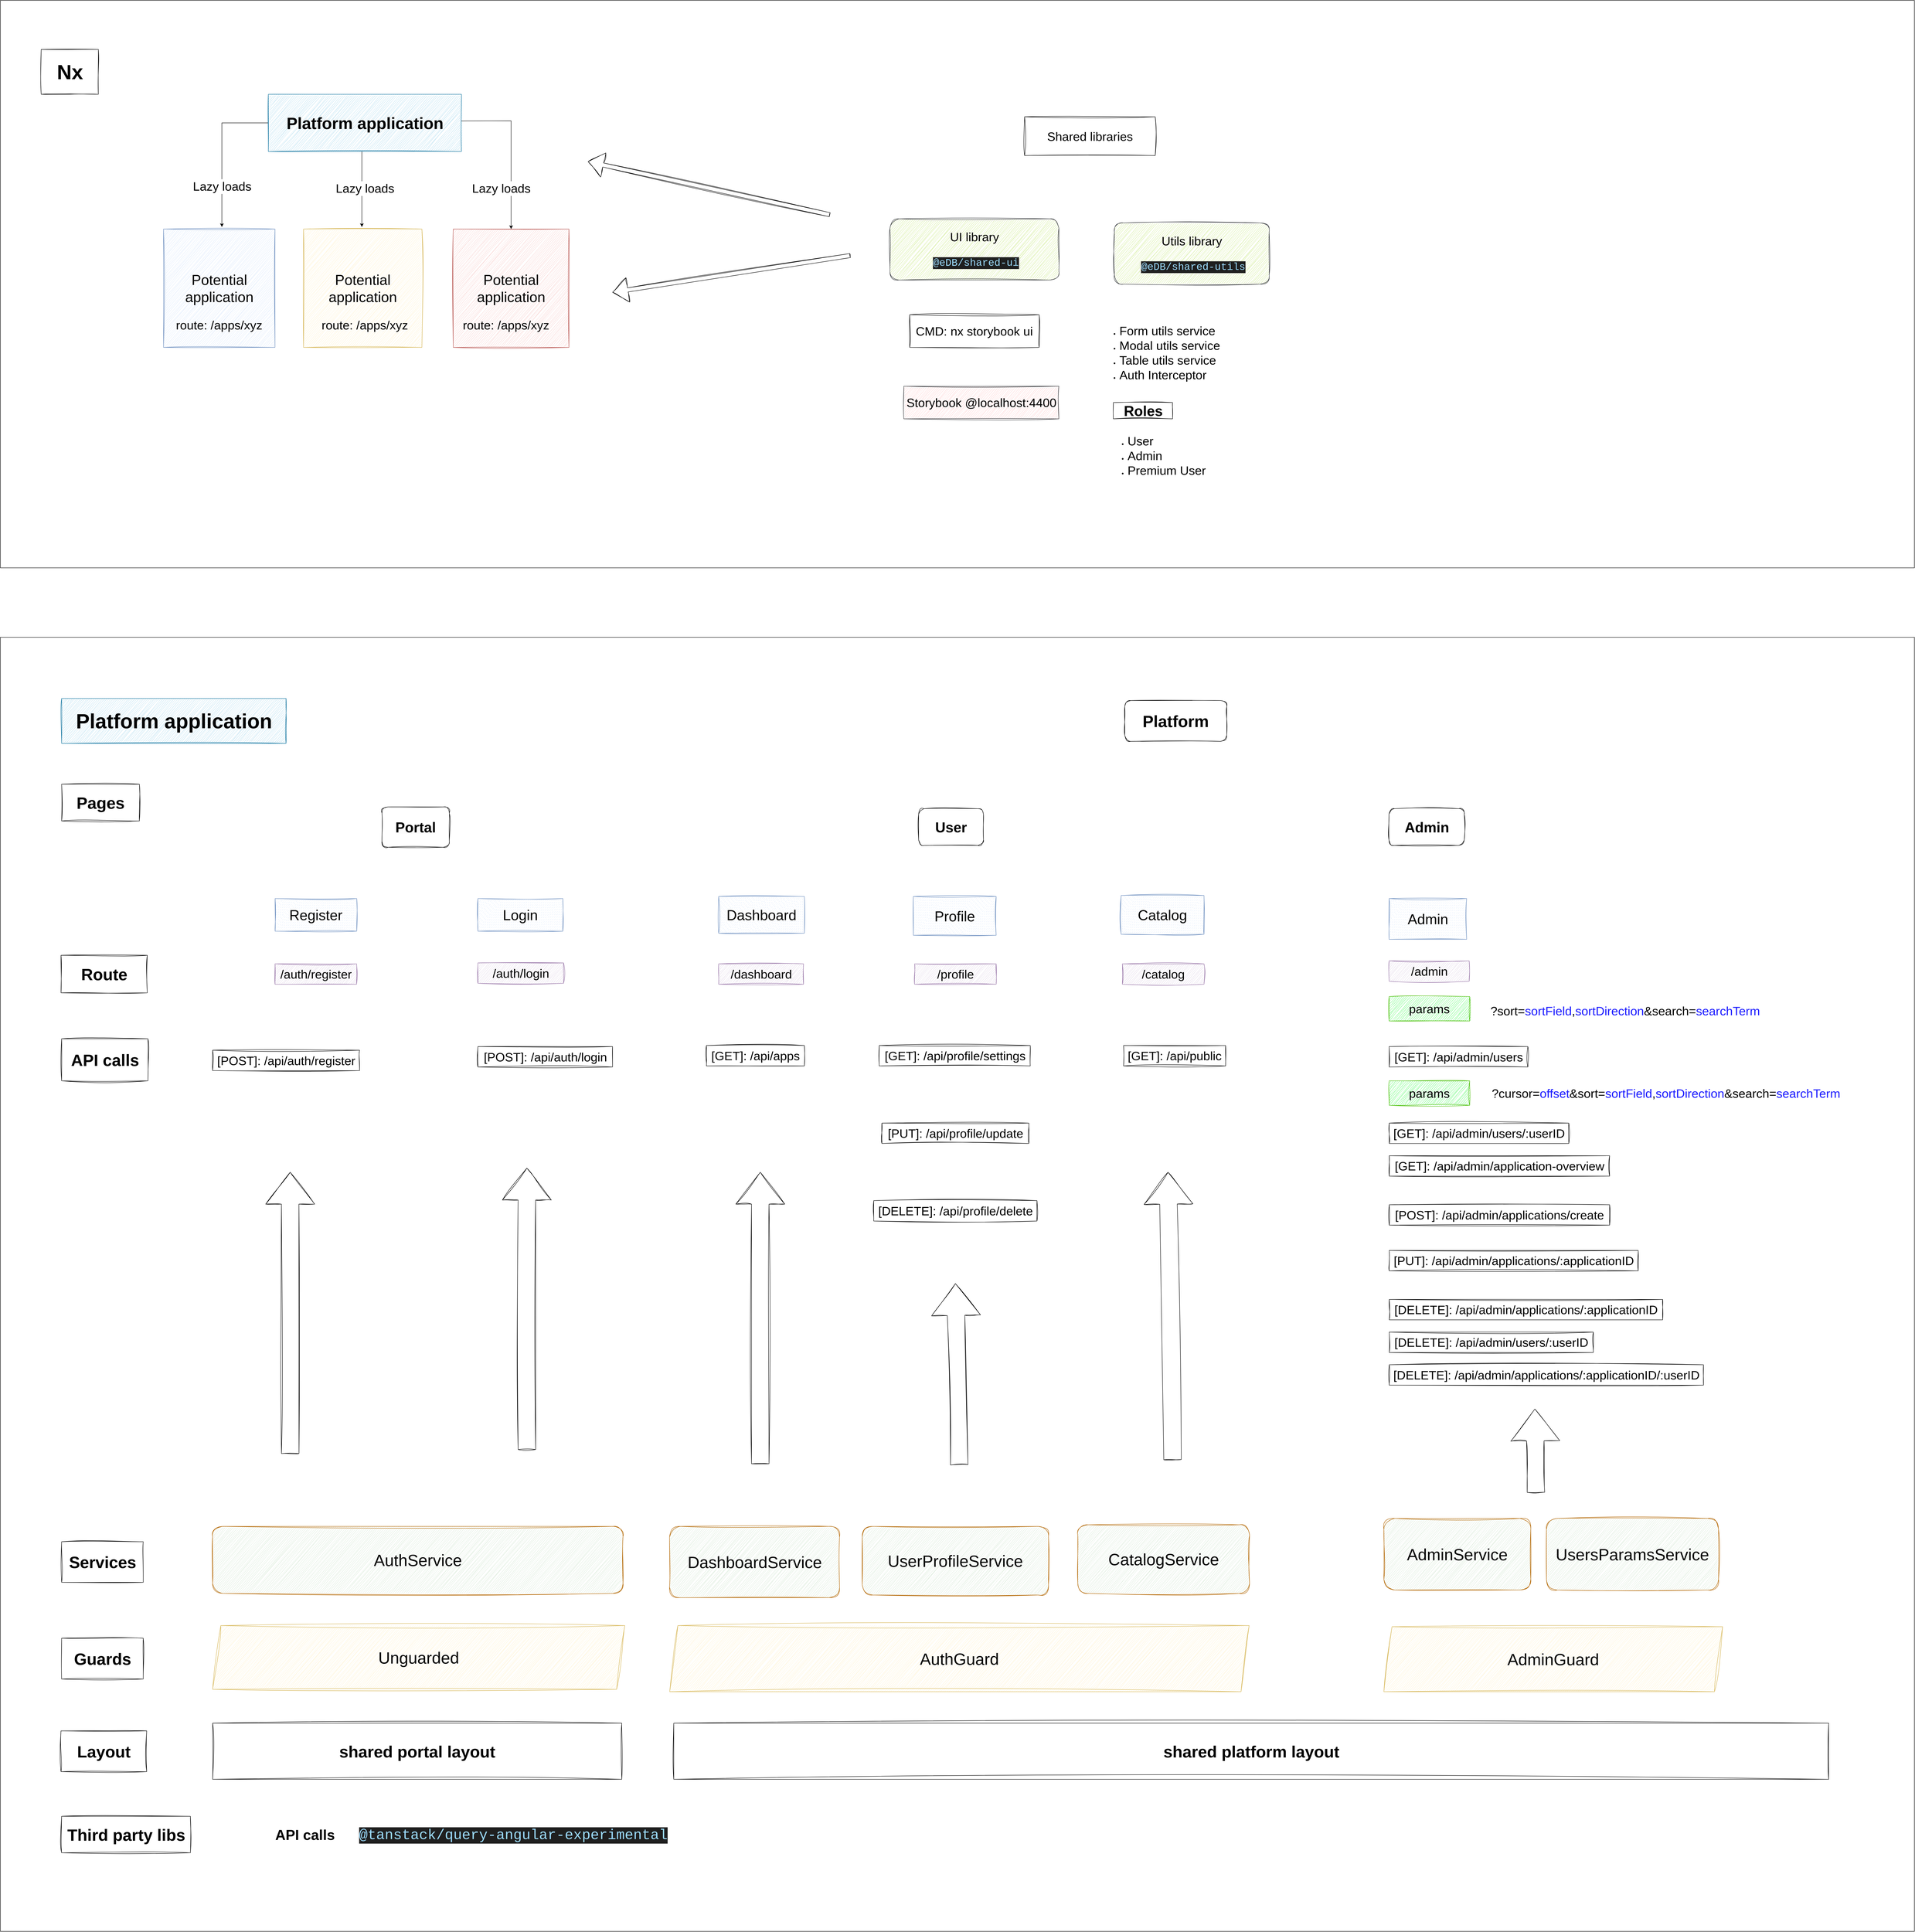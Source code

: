<mxfile version="25.0.3">
  <diagram name="Page-1" id="nh4jwneAX2I31Z53x2l4">
    <mxGraphModel dx="7968" dy="3276" grid="1" gridSize="10" guides="1" tooltips="1" connect="1" arrows="1" fold="1" page="1" pageScale="1" pageWidth="3000" pageHeight="4000" math="0" shadow="0">
      <root>
        <mxCell id="0" />
        <mxCell id="1" parent="0" />
        <mxCell id="5K1-_QA88O0p4H7l5C-i-1" value="" style="rounded=0;whiteSpace=wrap;html=1;movable=0;resizable=0;rotatable=0;deletable=0;editable=0;locked=1;connectable=0;" parent="1" vertex="1">
          <mxGeometry x="-2600" y="890" width="4690" height="1390" as="geometry" />
        </mxCell>
        <mxCell id="LP7Ed1BWK_VpSIzqsCGS-23" style="edgeStyle=orthogonalEdgeStyle;rounded=0;orthogonalLoop=1;jettySize=auto;html=1;exitX=0.477;exitY=0.994;exitDx=0;exitDy=0;exitPerimeter=0;movable=1;resizable=1;rotatable=1;deletable=1;editable=1;locked=0;connectable=1;" parent="1" edge="1">
          <mxGeometry relative="1" as="geometry">
            <Array as="points">
              <mxPoint x="-1714.2" y="1260" />
            </Array>
            <mxPoint x="-1725.317" y="1260" as="sourcePoint" />
            <mxPoint x="-1714.32" y="1445" as="targetPoint" />
          </mxGeometry>
        </mxCell>
        <mxCell id="LP7Ed1BWK_VpSIzqsCGS-24" style="edgeStyle=orthogonalEdgeStyle;rounded=0;orthogonalLoop=1;jettySize=auto;html=1;exitX=0;exitY=0.5;exitDx=0;exitDy=0;movable=1;resizable=1;rotatable=1;deletable=1;editable=1;locked=0;connectable=1;" parent="1" edge="1">
          <mxGeometry relative="1" as="geometry">
            <Array as="points">
              <mxPoint x="-1943.32" y="1190" />
              <mxPoint x="-2057.32" y="1190" />
            </Array>
            <mxPoint x="-1943.45" y="1185" as="sourcePoint" />
            <mxPoint x="-2057.32" y="1445.0" as="targetPoint" />
          </mxGeometry>
        </mxCell>
        <mxCell id="LP7Ed1BWK_VpSIzqsCGS-25" value="&lt;font style=&quot;font-size: 30px;&quot;&gt;Lazy loads&lt;/font&gt;" style="edgeLabel;html=1;align=center;verticalAlign=middle;resizable=1;points=[];fontSize=14;movable=1;rotatable=1;deletable=1;editable=1;locked=0;connectable=1;" parent="LP7Ed1BWK_VpSIzqsCGS-24" vertex="1" connectable="0">
          <mxGeometry x="-0.048" relative="1" as="geometry">
            <mxPoint y="96" as="offset" />
          </mxGeometry>
        </mxCell>
        <mxCell id="LP7Ed1BWK_VpSIzqsCGS-4" value="&lt;font style=&quot;font-size: 40px;&quot;&gt;Platform application&lt;/font&gt;" style="text;fillColor=#b1ddf0;html=1;fontSize=24;fontStyle=1;verticalAlign=middle;align=center;rounded=0;sketch=1;curveFitting=1;jiggle=2;strokeColor=#10739e;movable=1;resizable=1;rotatable=1;deletable=1;editable=1;locked=0;connectable=1;" parent="1" vertex="1">
          <mxGeometry x="-1943.45" y="1120" width="473.13" height="140" as="geometry" />
        </mxCell>
        <mxCell id="LP7Ed1BWK_VpSIzqsCGS-5" value="&lt;font style=&quot;font-size: 35px;&quot;&gt;Potential application&lt;/font&gt;" style="rounded=0;whiteSpace=wrap;html=1;fillColor=#dae8fc;strokeColor=#6c8ebf;sketch=1;curveFitting=1;jiggle=2;fontSize=16;align=center;movable=1;resizable=1;rotatable=1;deletable=1;editable=1;locked=0;connectable=1;" parent="1" vertex="1">
          <mxGeometry x="-2200.32" y="1450" width="273.12" height="290" as="geometry" />
        </mxCell>
        <mxCell id="LP7Ed1BWK_VpSIzqsCGS-8" value="&lt;font style=&quot;&quot;&gt;&lt;font style=&quot;font-size: 30px;&quot;&gt;UI library&lt;/font&gt;&lt;/font&gt;&lt;div&gt;&lt;span style=&quot;font-size: 24px;&quot;&gt;&lt;br&gt;&lt;/span&gt;&lt;div&gt;&lt;font style=&quot;font-size: 25px;&quot;&gt;&lt;font style=&quot;&quot;&gt;&amp;nbsp;&lt;/font&gt;&lt;span style=&quot;color: rgb(156, 220, 254); background-color: rgb(31, 31, 31); font-family: Menlo, Monaco, &amp;quot;Courier New&amp;quot;, monospace; white-space: pre;&quot;&gt;@eDB/shared-ui&lt;/span&gt;&lt;/font&gt;&lt;/div&gt;&lt;/div&gt;" style="rounded=1;whiteSpace=wrap;html=1;sketch=1;curveFitting=1;jiggle=2;fillColor=#cdeb8b;strokeColor=#36393d;movable=1;resizable=1;rotatable=1;deletable=1;editable=1;locked=0;connectable=1;" parent="1" vertex="1">
          <mxGeometry x="-420.32" y="1425" width="414.02" height="150" as="geometry" />
        </mxCell>
        <mxCell id="LP7Ed1BWK_VpSIzqsCGS-13" value="&lt;font style=&quot;font-size: 35px;&quot;&gt;Potential application&lt;/font&gt;" style="rounded=0;whiteSpace=wrap;html=1;fillColor=#fff2cc;strokeColor=#d6b656;sketch=1;curveFitting=1;jiggle=2;movable=1;resizable=1;rotatable=1;deletable=1;editable=1;locked=0;connectable=1;" parent="1" vertex="1">
          <mxGeometry x="-1857.2" y="1450" width="290" height="290" as="geometry" />
        </mxCell>
        <mxCell id="LP7Ed1BWK_VpSIzqsCGS-28" value="&lt;font style=&quot;font-size: 30px;&quot;&gt;route: /apps/xyz&lt;/font&gt;" style="text;html=1;align=center;verticalAlign=middle;whiteSpace=wrap;rounded=0;fontSize=13;movable=1;resizable=1;rotatable=1;deletable=1;editable=1;locked=0;connectable=1;" parent="1" vertex="1">
          <mxGeometry x="-2173.56" y="1660" width="219.59" height="50" as="geometry" />
        </mxCell>
        <mxCell id="LP7Ed1BWK_VpSIzqsCGS-29" value="&lt;font style=&quot;font-size: 30px;&quot;&gt;route: /apps/xyz&lt;/font&gt;" style="text;html=1;align=center;verticalAlign=middle;whiteSpace=wrap;rounded=0;fontSize=13;movable=1;resizable=1;rotatable=1;deletable=1;editable=1;locked=0;connectable=1;" parent="1" vertex="1">
          <mxGeometry x="-1822.89" y="1670" width="232.01" height="30" as="geometry" />
        </mxCell>
        <mxCell id="LP7Ed1BWK_VpSIzqsCGS-37" value="" style="edgeStyle=orthogonalEdgeStyle;rounded=0;orthogonalLoop=1;jettySize=auto;html=1;movable=1;resizable=1;rotatable=1;deletable=1;editable=1;locked=0;connectable=1;exitX=0.998;exitY=0.538;exitDx=0;exitDy=0;exitPerimeter=0;entryX=0.5;entryY=0;entryDx=0;entryDy=0;" parent="1" target="LP7Ed1BWK_VpSIzqsCGS-16" edge="1">
          <mxGeometry relative="1" as="geometry">
            <mxPoint x="-1470.316" y="1185.32" as="sourcePoint" />
            <mxPoint x="-1346.25" y="1435" as="targetPoint" />
            <Array as="points">
              <mxPoint x="-1439.32" y="1185" />
              <mxPoint x="-1348.32" y="1185" />
            </Array>
          </mxGeometry>
        </mxCell>
        <mxCell id="LP7Ed1BWK_VpSIzqsCGS-16" value="&lt;font style=&quot;font-size: 35px;&quot;&gt;Potential application&lt;/font&gt;" style="rounded=0;whiteSpace=wrap;html=1;fillColor=#f8cecc;strokeColor=#b85450;sketch=1;curveFitting=1;jiggle=2;movable=1;resizable=1;rotatable=1;deletable=1;editable=1;locked=0;connectable=1;" parent="1" vertex="1">
          <mxGeometry x="-1490.32" y="1450" width="283.44" height="290" as="geometry" />
        </mxCell>
        <mxCell id="LP7Ed1BWK_VpSIzqsCGS-38" value="&lt;font style=&quot;font-size: 30px;&quot;&gt;Lazy loads&lt;/font&gt;" style="edgeLabel;html=1;align=center;verticalAlign=middle;resizable=1;points=[];fontSize=15;movable=1;rotatable=1;deletable=1;editable=1;locked=0;connectable=1;" parent="1" vertex="1" connectable="0">
          <mxGeometry x="-1706.888" y="1350.0" as="geometry" />
        </mxCell>
        <mxCell id="LP7Ed1BWK_VpSIzqsCGS-39" value="&lt;font style=&quot;font-size: 30px;&quot;&gt;Lazy loads&lt;/font&gt;" style="edgeLabel;html=1;align=center;verticalAlign=middle;resizable=1;points=[];fontSize=14;movable=1;rotatable=1;deletable=1;editable=1;locked=0;connectable=1;" parent="1" vertex="1" connectable="0">
          <mxGeometry x="-1372.828" y="1350.0" as="geometry" />
        </mxCell>
        <mxCell id="LP7Ed1BWK_VpSIzqsCGS-30" value="&lt;font style=&quot;font-size: 30px;&quot;&gt;route: /apps/xyz&lt;/font&gt;" style="text;html=1;align=center;verticalAlign=middle;whiteSpace=wrap;rounded=0;fontSize=13;movable=1;resizable=1;rotatable=1;deletable=1;editable=1;locked=0;connectable=1;" parent="1" vertex="1">
          <mxGeometry x="-1475.32" y="1670" width="227.5" height="30" as="geometry" />
        </mxCell>
        <mxCell id="LP7Ed1BWK_VpSIzqsCGS-46" value="&lt;font style=&quot;font-size: 50px;&quot;&gt;Nx&lt;/font&gt;" style="text;strokeColor=default;fillColor=none;html=1;fontSize=24;fontStyle=1;verticalAlign=middle;align=center;rounded=0;sketch=1;curveFitting=1;jiggle=2;movable=1;resizable=1;rotatable=1;deletable=1;editable=1;locked=0;connectable=1;" parent="1" vertex="1">
          <mxGeometry x="-2500" y="1010" width="140" height="110" as="geometry" />
        </mxCell>
        <mxCell id="lYHz6h8Hog2-7QlPZJF8-1" value="&lt;font style=&quot;font-size: 30px;&quot;&gt;Storybook @localhost:4400&lt;/font&gt;" style="rounded=0;whiteSpace=wrap;html=1;sketch=1;curveFitting=1;jiggle=2;fillColor=#ffcccc;strokeColor=#36393d;movable=1;resizable=1;rotatable=1;deletable=1;editable=1;locked=0;connectable=1;" parent="1" vertex="1">
          <mxGeometry x="-386.3" y="1835" width="380" height="80" as="geometry" />
        </mxCell>
        <mxCell id="CCocl-EuiZUdixl_HcII-1" value="&lt;font style=&quot;&quot;&gt;&lt;font style=&quot;font-size: 30px;&quot;&gt;Utils library&lt;/font&gt;&lt;/font&gt;&lt;div&gt;&lt;font style=&quot;&quot;&gt;&lt;font style=&quot;font-size: 24px;&quot;&gt;&lt;font style=&quot;&quot;&gt;&amp;nbsp;&lt;/font&gt;&lt;/font&gt;&lt;/font&gt;&lt;div&gt;&lt;font style=&quot;font-size: 25px;&quot;&gt;&lt;font style=&quot;&quot;&gt;&amp;nbsp;&lt;/font&gt;&lt;span style=&quot;color: rgb(156, 220, 254); background-color: rgb(31, 31, 31); font-family: Menlo, Monaco, &amp;quot;Courier New&amp;quot;, monospace; white-space: pre;&quot;&gt;@eDB/shared-utils&lt;/span&gt;&lt;/font&gt;&lt;/div&gt;&lt;/div&gt;" style="rounded=1;whiteSpace=wrap;html=1;sketch=1;curveFitting=1;jiggle=2;fillColor=#cdeb8b;strokeColor=#36393d;movable=1;resizable=1;rotatable=1;deletable=1;editable=1;locked=0;connectable=1;" parent="1" vertex="1">
          <mxGeometry x="129.68" y="1435" width="379.37" height="150" as="geometry" />
        </mxCell>
        <mxCell id="CCocl-EuiZUdixl_HcII-20" value="&lt;ul&gt;&lt;li&gt;&lt;font style=&quot;font-size: 30px;&quot;&gt;Form utils service&lt;/font&gt;&lt;/li&gt;&lt;li&gt;&lt;font style=&quot;font-size: 30px;&quot;&gt;Modal utils service&lt;/font&gt;&lt;/li&gt;&lt;li&gt;&lt;font style=&quot;font-size: 30px;&quot;&gt;Table utils service&amp;nbsp;&lt;/font&gt;&lt;/li&gt;&lt;li&gt;&lt;font style=&quot;font-size: 30px;&quot;&gt;Auth Interceptor&lt;/font&gt;&lt;/li&gt;&lt;/ul&gt;" style="text;strokeColor=none;fillColor=none;html=1;whiteSpace=wrap;verticalAlign=middle;overflow=hidden;perimeterSpacing=0;spacing=2;spacingBottom=0;movable=1;resizable=1;rotatable=1;deletable=1;editable=1;locked=0;connectable=1;" parent="1" vertex="1">
          <mxGeometry x="99.68" y="1635" width="540" height="235" as="geometry" />
        </mxCell>
        <mxCell id="CCocl-EuiZUdixl_HcII-21" value="" style="shape=flexArrow;endArrow=classic;html=1;rounded=0;endWidth=49.474;endSize=12.242;sketch=1;curveFitting=1;jiggle=2;movable=1;resizable=1;rotatable=1;deletable=1;editable=1;locked=0;connectable=1;" parent="1" edge="1">
          <mxGeometry width="50" height="50" relative="1" as="geometry">
            <mxPoint x="-567.32" y="1415" as="sourcePoint" />
            <mxPoint x="-1160.32" y="1285" as="targetPoint" />
          </mxGeometry>
        </mxCell>
        <mxCell id="CCocl-EuiZUdixl_HcII-23" value="&lt;font style=&quot;font-size: 30px;&quot;&gt;Shared libraries&lt;/font&gt;" style="text;html=1;align=center;verticalAlign=middle;whiteSpace=wrap;rounded=0;movable=1;resizable=1;rotatable=1;deletable=1;editable=1;locked=0;connectable=1;sketch=1;curveFitting=1;jiggle=2;strokeColor=default;" parent="1" vertex="1">
          <mxGeometry x="-90.32" y="1175" width="320" height="95" as="geometry" />
        </mxCell>
        <mxCell id="CCocl-EuiZUdixl_HcII-34" value="" style="rounded=0;whiteSpace=wrap;html=1;movable=0;resizable=0;rotatable=0;deletable=0;editable=0;locked=1;connectable=0;" parent="1" vertex="1">
          <mxGeometry x="-2600" y="2450" width="4690" height="3170" as="geometry" />
        </mxCell>
        <mxCell id="CCocl-EuiZUdixl_HcII-33" value="&lt;font style=&quot;font-size: 50px;&quot;&gt;Platform application&lt;/font&gt;" style="text;strokeColor=#10739E;fillColor=#B1DDF0;html=1;fontSize=24;fontStyle=1;verticalAlign=middle;align=center;rounded=0;sketch=1;curveFitting=1;jiggle=2;movable=1;resizable=1;rotatable=1;deletable=1;editable=1;locked=0;connectable=1;" parent="1" vertex="1">
          <mxGeometry x="-2450" y="2600" width="550" height="110" as="geometry" />
        </mxCell>
        <mxCell id="CCocl-EuiZUdixl_HcII-35" value="&lt;font style=&quot;font-size: 35px;&quot;&gt;Login&lt;/font&gt;" style="rounded=0;whiteSpace=wrap;html=1;sketch=1;curveFitting=1;jiggle=2;fillColor=#dae8fc;strokeColor=#6c8ebf;fillStyle=dashed;movable=1;resizable=1;rotatable=1;deletable=1;editable=1;locked=0;connectable=1;" parent="1" vertex="1">
          <mxGeometry x="-1430" y="3090" width="208.12" height="80" as="geometry" />
        </mxCell>
        <mxCell id="CCocl-EuiZUdixl_HcII-36" value="&lt;font style=&quot;font-size: 35px;&quot;&gt;Register&lt;/font&gt;" style="rounded=0;whiteSpace=wrap;html=1;sketch=1;curveFitting=1;jiggle=2;fillColor=#dae8fc;strokeColor=#6c8ebf;fillStyle=dashed;movable=1;resizable=1;rotatable=1;deletable=1;editable=1;locked=0;connectable=1;" parent="1" vertex="1">
          <mxGeometry x="-1926.88" y="3090" width="200" height="80" as="geometry" />
        </mxCell>
        <mxCell id="CCocl-EuiZUdixl_HcII-37" value="&lt;font style=&quot;font-size: 35px;&quot;&gt;Dashboard&lt;/font&gt;" style="rounded=0;whiteSpace=wrap;html=1;sketch=1;curveFitting=1;jiggle=2;fillColor=#dae8fc;strokeColor=#6c8ebf;fillStyle=dashed;movable=1;resizable=1;rotatable=1;deletable=1;editable=1;locked=0;connectable=1;" parent="1" vertex="1">
          <mxGeometry x="-840" y="3085" width="210" height="90" as="geometry" />
        </mxCell>
        <mxCell id="CCocl-EuiZUdixl_HcII-38" value="&lt;font style=&quot;font-size: 35px;&quot;&gt;Profile&lt;/font&gt;" style="rounded=0;whiteSpace=wrap;html=1;sketch=1;curveFitting=1;jiggle=2;fillColor=#dae8fc;strokeColor=#6c8ebf;fillStyle=dashed;movable=1;resizable=1;rotatable=1;deletable=1;editable=1;locked=0;connectable=1;" parent="1" vertex="1">
          <mxGeometry x="-362.97" y="3085" width="202.97" height="95" as="geometry" />
        </mxCell>
        <mxCell id="CCocl-EuiZUdixl_HcII-40" value="&lt;font style=&quot;font-size: 35px;&quot;&gt;Admin&lt;/font&gt;" style="rounded=0;whiteSpace=wrap;html=1;sketch=1;curveFitting=1;jiggle=2;fillColor=#dae8fc;strokeColor=#6c8ebf;fillStyle=dashed;movable=1;resizable=1;rotatable=1;deletable=1;editable=1;locked=0;connectable=1;" parent="1" vertex="1">
          <mxGeometry x="802.86" y="3090" width="190" height="100" as="geometry" />
        </mxCell>
        <mxCell id="CCocl-EuiZUdixl_HcII-43" value="&lt;font style=&quot;font-size: 40px;&quot;&gt;Services&lt;/font&gt;" style="text;strokeColor=default;fillColor=none;html=1;fontSize=24;fontStyle=1;verticalAlign=middle;align=center;sketch=1;curveFitting=1;jiggle=2;movable=1;resizable=1;rotatable=1;deletable=1;editable=1;locked=0;connectable=1;" parent="1" vertex="1">
          <mxGeometry x="-2450" y="4665.5" width="200" height="99.5" as="geometry" />
        </mxCell>
        <mxCell id="CCocl-EuiZUdixl_HcII-44" value="&lt;font style=&quot;font-size: 40px;&quot;&gt;UserProfileService&lt;/font&gt;" style="rounded=1;whiteSpace=wrap;html=1;sketch=1;curveFitting=1;jiggle=2;strokeColor=#B36602;fillColor=#D5E8D4;movable=1;resizable=1;rotatable=1;deletable=1;editable=1;locked=0;connectable=1;" parent="1" vertex="1">
          <mxGeometry x="-488.2" y="4628" width="456.4" height="168" as="geometry" />
        </mxCell>
        <mxCell id="CCocl-EuiZUdixl_HcII-45" value="&lt;font style=&quot;font-size: 40px;&quot;&gt;AuthService&lt;/font&gt;" style="rounded=1;whiteSpace=wrap;html=1;sketch=1;curveFitting=1;jiggle=2;fillColor=#d5e8d4;strokeColor=#B36602;movable=1;resizable=1;rotatable=1;deletable=1;editable=1;locked=0;connectable=1;" parent="1" vertex="1">
          <mxGeometry x="-2080" y="4628" width="1005.63" height="164" as="geometry" />
        </mxCell>
        <mxCell id="CCocl-EuiZUdixl_HcII-46" value="&lt;font style=&quot;font-size: 40px;&quot;&gt;Pages&lt;/font&gt;" style="text;strokeColor=default;fillColor=none;html=1;fontSize=24;fontStyle=1;verticalAlign=middle;align=center;sketch=1;curveFitting=1;jiggle=2;movable=1;resizable=1;rotatable=1;deletable=1;editable=1;locked=0;connectable=1;" parent="1" vertex="1">
          <mxGeometry x="-2450" y="2810" width="190.46" height="90" as="geometry" />
        </mxCell>
        <mxCell id="CCocl-EuiZUdixl_HcII-53" value="&lt;font style=&quot;font-size: 30px;&quot;&gt;[POST]: /api/auth/register&lt;/font&gt;" style="text;html=1;align=center;verticalAlign=middle;resizable=1;points=[];autosize=1;strokeColor=default;fillColor=none;sketch=1;curveFitting=1;jiggle=2;movable=1;rotatable=1;deletable=1;editable=1;locked=0;connectable=1;" parent="1" vertex="1">
          <mxGeometry x="-2080.0" y="3461.5" width="360" height="50" as="geometry" />
        </mxCell>
        <mxCell id="CCocl-EuiZUdixl_HcII-55" value="&lt;span style=&quot;background-color: initial;&quot;&gt;&lt;font style=&quot;font-size: 30px;&quot;&gt;/auth/login&lt;/font&gt;&lt;/span&gt;" style="text;html=1;align=center;verticalAlign=middle;resizable=1;points=[];autosize=1;strokeColor=#9673a6;fillColor=#e1d5e7;sketch=1;curveFitting=1;jiggle=2;movable=1;rotatable=1;deletable=1;editable=1;locked=0;connectable=1;" parent="1" vertex="1">
          <mxGeometry x="-1430" y="3247.63" width="210" height="50" as="geometry" />
        </mxCell>
        <mxCell id="CCocl-EuiZUdixl_HcII-56" value="&lt;font style=&quot;font-size: 30px;&quot;&gt;/admin&lt;/font&gt;" style="text;html=1;align=center;verticalAlign=middle;resizable=1;points=[];autosize=1;strokeColor=#9673a6;fillColor=#e1d5e7;sketch=1;curveFitting=1;jiggle=2;movable=1;rotatable=1;deletable=1;editable=1;locked=0;connectable=1;" parent="1" vertex="1">
          <mxGeometry x="802.86" y="3242.63" width="196.13" height="50" as="geometry" />
        </mxCell>
        <mxCell id="CCocl-EuiZUdixl_HcII-57" value="&lt;font style=&quot;font-size: 30px;&quot;&gt;[PUT]: /api/profile/update&lt;/font&gt;" style="text;html=1;align=center;verticalAlign=middle;resizable=1;points=[];autosize=1;strokeColor=default;fillColor=none;sketch=1;curveFitting=1;jiggle=2;movable=1;rotatable=1;deletable=1;editable=1;locked=0;connectable=1;" parent="1" vertex="1">
          <mxGeometry x="-440" y="3640" width="360" height="50" as="geometry" />
        </mxCell>
        <mxCell id="CCocl-EuiZUdixl_HcII-59" value="&lt;font style=&quot;font-size: 30px;&quot;&gt;[GET]: /api/profile/settings&lt;/font&gt;" style="text;html=1;align=center;verticalAlign=middle;resizable=1;points=[];autosize=1;strokeColor=default;fillColor=none;sketch=1;curveFitting=1;jiggle=2;movable=1;rotatable=1;deletable=1;editable=1;locked=0;connectable=1;" parent="1" vertex="1">
          <mxGeometry x="-446.49" y="3450" width="370" height="50" as="geometry" />
        </mxCell>
        <mxCell id="CCocl-EuiZUdixl_HcII-61" value="&lt;font style=&quot;font-size: 30px;&quot;&gt;[GET]: /api/apps&lt;/font&gt;" style="text;html=1;align=center;verticalAlign=middle;resizable=1;points=[];autosize=1;strokeColor=default;fillColor=none;sketch=1;curveFitting=1;jiggle=2;movable=1;rotatable=1;deletable=1;editable=1;locked=0;connectable=1;" parent="1" vertex="1">
          <mxGeometry x="-870.0" y="3450" width="240" height="50" as="geometry" />
        </mxCell>
        <mxCell id="CCocl-EuiZUdixl_HcII-62" value="&lt;font style=&quot;font-size: 40px;&quot;&gt;DashboardService&lt;/font&gt;" style="rounded=1;whiteSpace=wrap;html=1;sketch=1;curveFitting=1;jiggle=2;strokeColor=#B36602;fillColor=#D5E8D4;movable=1;resizable=1;rotatable=1;deletable=1;editable=1;locked=0;connectable=1;" parent="1" vertex="1">
          <mxGeometry x="-960.31" y="4628" width="416.57" height="174.5" as="geometry" />
        </mxCell>
        <mxCell id="CCocl-EuiZUdixl_HcII-63" value="&lt;font style=&quot;font-size: 40px;&quot;&gt;AdminService&lt;/font&gt;" style="rounded=1;whiteSpace=wrap;html=1;sketch=1;curveFitting=1;jiggle=2;strokeColor=#B36602;fillColor=#D5E8D4;movable=1;resizable=1;rotatable=1;deletable=1;editable=1;locked=0;connectable=1;" parent="1" vertex="1">
          <mxGeometry x="790" y="4608.38" width="360" height="175.5" as="geometry" />
        </mxCell>
        <mxCell id="CCocl-EuiZUdixl_HcII-65" value="&lt;font style=&quot;font-size: 40px;&quot;&gt;AuthGuard&lt;/font&gt;" style="shape=parallelogram;perimeter=parallelogramPerimeter;whiteSpace=wrap;html=1;fixedSize=1;sketch=1;curveFitting=1;jiggle=2;fillColor=#fff2cc;strokeColor=#d6b656;movable=1;resizable=1;rotatable=1;deletable=1;editable=1;locked=0;connectable=1;" parent="1" vertex="1">
          <mxGeometry x="-960" y="4870.88" width="1420" height="162" as="geometry" />
        </mxCell>
        <mxCell id="CCocl-EuiZUdixl_HcII-66" value="&lt;font style=&quot;font-size: 40px;&quot;&gt;AdminGuard&lt;/font&gt;" style="shape=parallelogram;perimeter=parallelogramPerimeter;whiteSpace=wrap;html=1;fixedSize=1;sketch=1;curveFitting=1;jiggle=2;fillColor=#fff2cc;strokeColor=#d6b656;movable=1;resizable=1;rotatable=1;deletable=1;editable=1;locked=0;connectable=1;" parent="1" vertex="1">
          <mxGeometry x="790" y="4873.63" width="830" height="159.25" as="geometry" />
        </mxCell>
        <mxCell id="CCocl-EuiZUdixl_HcII-67" value="&lt;font style=&quot;font-size: 40px;&quot;&gt;Guards&lt;/font&gt;" style="text;strokeColor=default;fillColor=none;html=1;fontSize=24;fontStyle=1;verticalAlign=middle;align=center;sketch=1;curveFitting=1;jiggle=2;movable=1;resizable=1;rotatable=1;deletable=1;editable=1;locked=0;connectable=1;" parent="1" vertex="1">
          <mxGeometry x="-2450" y="4901.88" width="200" height="100" as="geometry" />
        </mxCell>
        <mxCell id="CCocl-EuiZUdixl_HcII-69" value="&lt;font style=&quot;font-size: 40px;&quot;&gt;Unguarded&lt;/font&gt;" style="shape=parallelogram;perimeter=parallelogramPerimeter;whiteSpace=wrap;html=1;fixedSize=1;sketch=1;curveFitting=1;jiggle=2;fillColor=#fff2cc;strokeColor=#d6b656;movable=1;resizable=1;rotatable=1;deletable=1;editable=1;locked=0;connectable=1;" parent="1" vertex="1">
          <mxGeometry x="-2080" y="4870.88" width="1010" height="156.25" as="geometry" />
        </mxCell>
        <mxCell id="CCocl-EuiZUdixl_HcII-71" value="&lt;font style=&quot;font-size: 30px;&quot;&gt;/auth/register&lt;/font&gt;" style="text;html=1;align=center;verticalAlign=middle;resizable=1;points=[];autosize=1;strokeColor=#9673a6;fillColor=#e1d5e7;sketch=1;curveFitting=1;jiggle=2;movable=1;rotatable=1;deletable=1;editable=1;locked=0;connectable=1;" parent="1" vertex="1">
          <mxGeometry x="-1927.2" y="3250" width="200" height="50" as="geometry" />
        </mxCell>
        <mxCell id="CCocl-EuiZUdixl_HcII-72" value="&lt;font style=&quot;font-size: 30px;&quot;&gt;[POST]: /api/auth/login&lt;/font&gt;" style="text;html=1;align=center;verticalAlign=middle;resizable=1;points=[];autosize=1;strokeColor=default;fillColor=none;sketch=1;curveFitting=1;jiggle=2;movable=1;rotatable=1;deletable=1;editable=1;locked=0;connectable=1;" parent="1" vertex="1">
          <mxGeometry x="-1430" y="3452.63" width="330" height="50" as="geometry" />
        </mxCell>
        <mxCell id="CCocl-EuiZUdixl_HcII-73" value="&lt;font style=&quot;font-size: 30px;&quot;&gt;/dashboard&lt;/font&gt;" style="text;html=1;align=center;verticalAlign=middle;resizable=1;points=[];autosize=1;strokeColor=#9673a6;fillColor=#e1d5e7;sketch=1;curveFitting=1;jiggle=2;movable=1;rotatable=1;deletable=1;editable=1;locked=0;connectable=1;" parent="1" vertex="1">
          <mxGeometry x="-840" y="3250" width="207.97" height="50" as="geometry" />
        </mxCell>
        <mxCell id="CCocl-EuiZUdixl_HcII-74" value="&lt;font style=&quot;font-size: 30px;&quot;&gt;/profile&lt;/font&gt;" style="text;html=1;align=center;verticalAlign=middle;resizable=1;points=[];autosize=1;strokeColor=#9673a6;fillColor=#e1d5e7;sketch=1;curveFitting=1;jiggle=2;movable=1;rotatable=1;deletable=1;editable=1;locked=0;connectable=1;" parent="1" vertex="1">
          <mxGeometry x="-360" y="3250" width="200" height="50" as="geometry" />
        </mxCell>
        <mxCell id="CCocl-EuiZUdixl_HcII-76" value="&lt;font style=&quot;font-size: 30px;&quot;&gt;[GET]: /api/admin/users&lt;/font&gt;" style="text;html=1;align=center;verticalAlign=middle;resizable=1;points=[];autosize=1;strokeColor=default;fillColor=none;sketch=1;curveFitting=1;jiggle=2;movable=1;rotatable=1;deletable=1;editable=1;locked=0;connectable=1;" parent="1" vertex="1">
          <mxGeometry x="802.86" y="3452.63" width="340" height="50" as="geometry" />
        </mxCell>
        <mxCell id="CCocl-EuiZUdixl_HcII-82" value="&lt;font style=&quot;font-size: 30px;&quot;&gt;[DELETE]: /api/profile/delete&lt;/font&gt;" style="text;html=1;align=center;verticalAlign=middle;resizable=1;points=[];autosize=1;strokeColor=default;fillColor=none;sketch=1;curveFitting=1;jiggle=2;movable=1;rotatable=1;deletable=1;editable=1;locked=0;connectable=1;" parent="1" vertex="1">
          <mxGeometry x="-460" y="3830" width="400" height="50" as="geometry" />
        </mxCell>
        <mxCell id="CCocl-EuiZUdixl_HcII-84" value="&lt;ul&gt;&lt;li&gt;&lt;font style=&quot;font-size: 30px;&quot;&gt;User&lt;/font&gt;&lt;/li&gt;&lt;li&gt;&lt;font style=&quot;font-size: 30px;&quot;&gt;Admin&lt;/font&gt;&lt;/li&gt;&lt;li&gt;&lt;font style=&quot;font-size: 30px;&quot;&gt;Premium User&lt;/font&gt;&lt;/li&gt;&lt;/ul&gt;" style="text;strokeColor=none;fillColor=none;html=1;whiteSpace=wrap;verticalAlign=middle;overflow=hidden;movable=1;resizable=1;rotatable=1;deletable=1;editable=1;locked=0;connectable=1;" parent="1" vertex="1">
          <mxGeometry x="119.68" y="1915" width="318.11" height="180" as="geometry" />
        </mxCell>
        <mxCell id="CCocl-EuiZUdixl_HcII-85" value="&lt;font style=&quot;font-size: 35px;&quot;&gt;Roles&lt;/font&gt;" style="text;strokeColor=default;fillColor=none;html=1;fontSize=24;fontStyle=1;verticalAlign=middle;align=center;sketch=1;curveFitting=1;jiggle=2;movable=1;resizable=1;rotatable=1;deletable=1;editable=1;locked=0;connectable=1;" parent="1" vertex="1">
          <mxGeometry x="127.18" y="1875" width="145" height="40" as="geometry" />
        </mxCell>
        <mxCell id="CCocl-EuiZUdixl_HcII-92" value="&lt;font style=&quot;font-size: 30px;&quot;&gt;[PUT]: /api/admin/applications/:applicationID&lt;/font&gt;" style="text;html=1;align=center;verticalAlign=middle;resizable=1;points=[];autosize=1;strokeColor=default;fillColor=none;sketch=1;curveFitting=1;jiggle=2;movable=1;rotatable=1;deletable=1;editable=1;locked=0;connectable=1;" parent="1" vertex="1">
          <mxGeometry x="803.18" y="3952" width="610" height="50" as="geometry" />
        </mxCell>
        <mxCell id="CCocl-EuiZUdixl_HcII-94" value="&lt;font style=&quot;font-size: 30px;&quot;&gt;[POST]: /api/admin/applications/create&lt;/font&gt;" style="text;html=1;align=center;verticalAlign=middle;resizable=1;points=[];autosize=1;strokeColor=default;fillColor=none;sketch=1;curveFitting=1;jiggle=2;movable=1;rotatable=1;deletable=1;editable=1;locked=0;connectable=1;" parent="1" vertex="1">
          <mxGeometry x="803.18" y="3840" width="540" height="50" as="geometry" />
        </mxCell>
        <mxCell id="CCocl-EuiZUdixl_HcII-95" value="&lt;font style=&quot;font-size: 40px;&quot;&gt;Layout&lt;/font&gt;" style="text;strokeColor=default;fillColor=none;html=1;fontSize=24;fontStyle=1;verticalAlign=middle;align=center;sketch=1;curveFitting=1;jiggle=2;movable=1;resizable=1;rotatable=1;deletable=1;editable=1;locked=0;connectable=1;" parent="1" vertex="1">
          <mxGeometry x="-2451.52" y="5128.75" width="210" height="100" as="geometry" />
        </mxCell>
        <mxCell id="CCocl-EuiZUdixl_HcII-96" value="&lt;font style=&quot;font-size: 40px;&quot;&gt;shared portal layout&lt;/font&gt;" style="text;strokeColor=default;fillColor=none;html=1;fontSize=24;fontStyle=1;verticalAlign=middle;align=center;sketch=1;curveFitting=1;jiggle=2;movable=1;resizable=1;rotatable=1;deletable=1;editable=1;locked=0;connectable=1;" parent="1" vertex="1">
          <mxGeometry x="-2080" y="5110" width="1002.51" height="137.5" as="geometry" />
        </mxCell>
        <mxCell id="CCocl-EuiZUdixl_HcII-97" value="&lt;font style=&quot;font-size: 40px;&quot;&gt;shared platform layout&lt;/font&gt;" style="text;strokeColor=default;fillColor=none;html=1;fontSize=24;fontStyle=1;verticalAlign=middle;align=center;sketch=1;curveFitting=1;jiggle=2;movable=1;resizable=1;rotatable=1;deletable=1;editable=1;locked=0;connectable=1;" parent="1" vertex="1">
          <mxGeometry x="-950" y="5110" width="2830" height="137.5" as="geometry" />
        </mxCell>
        <mxCell id="CCocl-EuiZUdixl_HcII-104" value="&lt;font style=&quot;font-size: 35px;&quot;&gt;User&lt;/font&gt;" style="text;strokeColor=default;fillColor=none;html=1;fontSize=24;fontStyle=1;verticalAlign=middle;align=center;rounded=1;sketch=1;curveFitting=1;jiggle=2;movable=1;resizable=1;rotatable=1;deletable=1;editable=1;locked=0;connectable=1;" parent="1" vertex="1">
          <mxGeometry x="-350" y="2870" width="158.9" height="90" as="geometry" />
        </mxCell>
        <mxCell id="CCocl-EuiZUdixl_HcII-106" value="&lt;span style=&quot;color: rgb(0, 0, 0); font-family: Helvetica; font-style: normal; font-variant-ligatures: normal; font-variant-caps: normal; font-weight: 700; letter-spacing: normal; orphans: 2; text-align: center; text-indent: 0px; text-transform: none; widows: 2; word-spacing: 0px; -webkit-text-stroke-width: 0px; white-space: nowrap; background-color: rgb(251, 251, 251); text-decoration-thickness: initial; text-decoration-style: initial; text-decoration-color: initial; float: none; display: inline !important;&quot;&gt;&lt;font style=&quot;font-size: 40px;&quot;&gt;Platform&lt;/font&gt;&lt;/span&gt;" style="rounded=1;whiteSpace=wrap;html=1;sketch=1;curveFitting=1;jiggle=2;glass=0;shadow=0;movable=1;resizable=1;rotatable=1;deletable=1;editable=1;locked=0;connectable=1;" parent="1" vertex="1">
          <mxGeometry x="155" y="2605" width="250" height="100" as="geometry" />
        </mxCell>
        <mxCell id="CCocl-EuiZUdixl_HcII-107" value="&lt;span style=&quot;color: rgb(0, 0, 0); font-family: Helvetica; font-style: normal; font-variant-ligatures: normal; font-variant-caps: normal; font-weight: 700; letter-spacing: normal; orphans: 2; text-align: center; text-indent: 0px; text-transform: none; widows: 2; word-spacing: 0px; -webkit-text-stroke-width: 0px; white-space: nowrap; background-color: rgb(251, 251, 251); text-decoration-thickness: initial; text-decoration-style: initial; text-decoration-color: initial; float: none; display: inline !important;&quot;&gt;&lt;font style=&quot;font-size: 35px;&quot;&gt;Portal&lt;/font&gt;&lt;/span&gt;" style="rounded=1;whiteSpace=wrap;html=1;sketch=1;curveFitting=1;jiggle=2;glass=0;shadow=0;movable=1;resizable=1;rotatable=1;deletable=1;editable=1;locked=0;connectable=1;" parent="1" vertex="1">
          <mxGeometry x="-1665" y="2865.63" width="165" height="98.75" as="geometry" />
        </mxCell>
        <mxCell id="CCocl-EuiZUdixl_HcII-113" value="&lt;font style=&quot;font-size: 35px;&quot;&gt;Admin&lt;/font&gt;" style="text;strokeColor=default;fillColor=none;html=1;fontSize=24;fontStyle=1;verticalAlign=middle;align=center;rounded=1;sketch=1;curveFitting=1;jiggle=2;movable=1;resizable=1;rotatable=1;deletable=1;editable=1;locked=0;connectable=1;" parent="1" vertex="1">
          <mxGeometry x="802.54" y="2870" width="184.53" height="90" as="geometry" />
        </mxCell>
        <mxCell id="CCocl-EuiZUdixl_HcII-127" value="&lt;font style=&quot;font-size: 40px;&quot;&gt;Third party libs&lt;/font&gt;" style="text;strokeColor=default;fillColor=none;html=1;fontSize=24;fontStyle=1;verticalAlign=middle;align=center;sketch=1;curveFitting=1;jiggle=2;movable=1;resizable=1;rotatable=1;deletable=1;editable=1;locked=0;connectable=1;" parent="1" vertex="1">
          <mxGeometry x="-2450" y="5337.99" width="315.52" height="89.5" as="geometry" />
        </mxCell>
        <mxCell id="CCocl-EuiZUdixl_HcII-128" value="&lt;font style=&quot;font-size: 35px;&quot;&gt;API calls&lt;/font&gt;" style="text;strokeColor=none;fillColor=none;html=1;fontSize=24;fontStyle=1;verticalAlign=middle;align=center;movable=1;resizable=1;rotatable=1;deletable=1;editable=1;locked=0;connectable=1;" parent="1" vertex="1">
          <mxGeometry x="-1953.65" y="5362.75" width="200" height="40" as="geometry" />
        </mxCell>
        <mxCell id="CCocl-EuiZUdixl_HcII-89" value="&lt;span style=&quot;color: rgb(0, 0, 0); font-family: Helvetica; font-style: normal; font-variant-ligatures: normal; font-variant-caps: normal; font-weight: 400; letter-spacing: normal; orphans: 2; text-align: center; text-indent: 0px; text-transform: none; widows: 2; word-spacing: 0px; -webkit-text-stroke-width: 0px; white-space: nowrap; background-color: rgb(255, 255, 255); text-decoration-thickness: initial; text-decoration-style: initial; text-decoration-color: initial; float: none; display: inline !important;&quot;&gt;&lt;font style=&quot;font-size: 30px;&quot;&gt;CMD: nx storybook ui&lt;/font&gt;&lt;/span&gt;" style="rounded=0;whiteSpace=wrap;html=1;sketch=1;curveFitting=1;jiggle=2;movable=1;resizable=1;rotatable=1;deletable=1;editable=1;locked=0;connectable=1;" parent="1" vertex="1">
          <mxGeometry x="-371.93" y="1660" width="317.24" height="80" as="geometry" />
        </mxCell>
        <mxCell id="iuD4pD4dvRyuUU6ZxCzy-5" value="&lt;font style=&quot;font-size: 30px;&quot;&gt;[GET]: /api/admin/users/:userID&lt;/font&gt;" style="text;html=1;align=center;verticalAlign=middle;resizable=1;points=[];autosize=1;strokeColor=default;fillColor=none;sketch=1;curveFitting=1;jiggle=2;movable=1;rotatable=1;deletable=1;editable=1;locked=0;connectable=1;" parent="1" vertex="1">
          <mxGeometry x="803.18" y="3640" width="440" height="50" as="geometry" />
        </mxCell>
        <mxCell id="iuD4pD4dvRyuUU6ZxCzy-22" value="&lt;font style=&quot;font-size: 30px;&quot;&gt;[DELETE]: /api/admin/applications/:applicationID&lt;/font&gt;" style="text;html=1;align=center;verticalAlign=middle;resizable=1;points=[];autosize=1;strokeColor=default;fillColor=none;sketch=1;curveFitting=1;jiggle=2;movable=1;rotatable=1;deletable=1;editable=1;locked=0;connectable=1;" parent="1" vertex="1">
          <mxGeometry x="803.18" y="4072" width="670" height="50" as="geometry" />
        </mxCell>
        <mxCell id="iuD4pD4dvRyuUU6ZxCzy-24" value="&lt;font style=&quot;font-size: 30px;&quot;&gt;[GET]: /api/admin/application-overview&lt;/font&gt;" style="text;html=1;align=center;verticalAlign=middle;resizable=1;points=[];autosize=1;strokeColor=default;fillColor=none;sketch=1;curveFitting=1;jiggle=2;movable=1;rotatable=1;deletable=1;editable=1;locked=0;connectable=1;" parent="1" vertex="1">
          <mxGeometry x="803.18" y="3720" width="540" height="50" as="geometry" />
        </mxCell>
        <mxCell id="iuD4pD4dvRyuUU6ZxCzy-25" value="&lt;font style=&quot;font-size: 30px;&quot;&gt;[DELETE]: /api/admin/users/:userID&lt;/font&gt;" style="text;html=1;align=center;verticalAlign=middle;resizable=1;points=[];autosize=1;strokeColor=default;fillColor=none;sketch=1;curveFitting=1;jiggle=2;movable=1;rotatable=1;deletable=1;editable=1;locked=0;connectable=1;" parent="1" vertex="1">
          <mxGeometry x="803.18" y="4152" width="500" height="50" as="geometry" />
        </mxCell>
        <mxCell id="iuD4pD4dvRyuUU6ZxCzy-26" value="&lt;font style=&quot;font-size: 40px;&quot;&gt;API calls&lt;/font&gt;" style="text;strokeColor=default;fillColor=none;html=1;fontSize=24;fontStyle=1;verticalAlign=middle;align=center;sketch=1;curveFitting=1;jiggle=2;movable=1;resizable=1;rotatable=1;deletable=1;editable=1;locked=0;connectable=1;" parent="1" vertex="1">
          <mxGeometry x="-2450" y="3433.5" width="211.52" height="103" as="geometry" />
        </mxCell>
        <mxCell id="iuD4pD4dvRyuUU6ZxCzy-23" value="&lt;font style=&quot;font-size: 30px;&quot;&gt;[DELETE]: /api/admin/applications/:applicationID/:userID&lt;/font&gt;" style="text;html=1;align=center;verticalAlign=middle;resizable=1;points=[];autosize=1;strokeColor=default;fillColor=none;sketch=1;curveFitting=1;jiggle=2;movable=1;rotatable=1;deletable=1;editable=1;locked=0;connectable=1;" parent="1" vertex="1">
          <mxGeometry x="803.18" y="4232" width="770" height="50" as="geometry" />
        </mxCell>
        <mxCell id="iuD4pD4dvRyuUU6ZxCzy-34" value="&lt;font style=&quot;font-size: 40px;&quot;&gt;Route&lt;/font&gt;" style="text;strokeColor=default;fillColor=none;html=1;fontSize=24;fontStyle=1;verticalAlign=middle;align=center;sketch=1;curveFitting=1;jiggle=2;movable=1;resizable=1;rotatable=1;deletable=1;editable=1;locked=0;connectable=1;" parent="1" vertex="1">
          <mxGeometry x="-2451.52" y="3229" width="211.52" height="92" as="geometry" />
        </mxCell>
        <mxCell id="iuD4pD4dvRyuUU6ZxCzy-41" value="" style="shape=flexArrow;endArrow=classic;html=1;rounded=0;movable=1;resizable=1;rotatable=1;deletable=1;editable=1;locked=0;connectable=1;endWidth=76;endSize=25.686;width=42.857;sketch=1;curveFitting=1;jiggle=2;" parent="1" edge="1">
          <mxGeometry width="50" height="50" relative="1" as="geometry">
            <mxPoint x="-1309.83" y="4440" as="sourcePoint" />
            <mxPoint x="-1310" y="3750" as="targetPoint" />
            <Array as="points" />
          </mxGeometry>
        </mxCell>
        <mxCell id="iuD4pD4dvRyuUU6ZxCzy-42" value="" style="shape=flexArrow;endArrow=classic;html=1;rounded=0;movable=1;resizable=1;rotatable=1;deletable=1;editable=1;locked=0;connectable=1;endWidth=76;endSize=25.686;width=42.857;sketch=1;curveFitting=1;jiggle=2;" parent="1" edge="1">
          <mxGeometry x="-0.002" width="50" height="50" relative="1" as="geometry">
            <mxPoint x="-738.02" y="4475" as="sourcePoint" />
            <mxPoint x="-738.02" y="3760" as="targetPoint" />
            <Array as="points" />
            <mxPoint as="offset" />
          </mxGeometry>
        </mxCell>
        <mxCell id="iuD4pD4dvRyuUU6ZxCzy-45" value="&lt;font style=&quot;font-size: 35px;&quot;&gt;&lt;font style=&quot;&quot;&gt;&amp;nbsp;&lt;/font&gt;&lt;span style=&quot;color: rgb(156, 220, 254); background-color: rgb(31, 31, 31); font-family: Menlo, Monaco, &amp;quot;Courier New&amp;quot;, monospace; white-space: pre;&quot;&gt;@tanstack/query-angular-experimental&lt;/span&gt;&lt;/font&gt;" style="text;html=1;align=center;verticalAlign=middle;whiteSpace=wrap;rounded=0;" parent="1" vertex="1">
          <mxGeometry x="-1738.28" y="5354.12" width="780" height="57.25" as="geometry" />
        </mxCell>
        <mxCell id="5K1-_QA88O0p4H7l5C-i-5" value="" style="shape=flexArrow;endArrow=classic;html=1;rounded=0;endWidth=49.474;endSize=12.242;sketch=1;curveFitting=1;jiggle=2;movable=1;resizable=1;rotatable=1;deletable=1;editable=1;locked=0;connectable=1;" parent="1" edge="1">
          <mxGeometry width="50" height="50" relative="1" as="geometry">
            <mxPoint x="-517.36" y="1515" as="sourcePoint" />
            <mxPoint x="-1100.32" y="1605" as="targetPoint" />
          </mxGeometry>
        </mxCell>
        <mxCell id="5K1-_QA88O0p4H7l5C-i-7" value="" style="shape=flexArrow;endArrow=classic;html=1;rounded=0;movable=1;resizable=1;rotatable=1;deletable=1;editable=1;locked=0;connectable=1;endWidth=76;endSize=25.686;width=42.857;sketch=1;curveFitting=1;jiggle=2;" parent="1" edge="1">
          <mxGeometry width="50" height="50" relative="1" as="geometry">
            <mxPoint x="-250.52" y="4477.63" as="sourcePoint" />
            <mxPoint x="-260" y="4032.63" as="targetPoint" />
            <Array as="points" />
          </mxGeometry>
        </mxCell>
        <mxCell id="5K1-_QA88O0p4H7l5C-i-9" value="" style="shape=flexArrow;endArrow=classic;html=1;rounded=0;movable=1;resizable=1;rotatable=1;deletable=1;editable=1;locked=0;connectable=1;endWidth=76;endSize=25.686;width=42.857;sketch=1;curveFitting=1;jiggle=2;" parent="1" edge="1">
          <mxGeometry width="50" height="50" relative="1" as="geometry">
            <mxPoint x="1162.67" y="4545" as="sourcePoint" />
            <mxPoint x="1160" y="4340" as="targetPoint" />
            <Array as="points" />
          </mxGeometry>
        </mxCell>
        <mxCell id="5K1-_QA88O0p4H7l5C-i-14" value="" style="shape=flexArrow;endArrow=classic;html=1;rounded=0;movable=1;resizable=1;rotatable=1;deletable=1;editable=1;locked=0;connectable=1;endWidth=76;endSize=25.686;width=42.857;sketch=1;curveFitting=1;jiggle=2;" parent="1" edge="1">
          <mxGeometry width="50" height="50" relative="1" as="geometry">
            <mxPoint x="-1889.83" y="4450" as="sourcePoint" />
            <mxPoint x="-1890" y="3760" as="targetPoint" />
            <Array as="points" />
          </mxGeometry>
        </mxCell>
        <mxCell id="R14CFCZB6jnSOl-Roqkz-1" value="&lt;font style=&quot;font-size: 35px;&quot;&gt;Catalog&lt;/font&gt;" style="rounded=0;whiteSpace=wrap;html=1;sketch=1;curveFitting=1;jiggle=2;fillColor=#dae8fc;strokeColor=#6c8ebf;fillStyle=dashed;movable=1;resizable=1;rotatable=1;deletable=1;editable=1;locked=0;connectable=1;" vertex="1" parent="1">
          <mxGeometry x="146.24" y="3082.5" width="202.97" height="95" as="geometry" />
        </mxCell>
        <mxCell id="R14CFCZB6jnSOl-Roqkz-2" value="&lt;font style=&quot;font-size: 30px;&quot;&gt;/catalog&lt;/font&gt;" style="text;html=1;align=center;verticalAlign=middle;resizable=1;points=[];autosize=1;strokeColor=#9673a6;fillColor=#e1d5e7;sketch=1;curveFitting=1;jiggle=2;movable=1;rotatable=1;deletable=1;editable=1;locked=0;connectable=1;" vertex="1" parent="1">
          <mxGeometry x="149.21" y="3250" width="200" height="50" as="geometry" />
        </mxCell>
        <mxCell id="R14CFCZB6jnSOl-Roqkz-3" value="&lt;font style=&quot;font-size: 30px;&quot;&gt;[GET]: /api/public&lt;/font&gt;" style="text;html=1;align=center;verticalAlign=middle;resizable=1;points=[];autosize=1;strokeColor=default;fillColor=none;sketch=1;curveFitting=1;jiggle=2;movable=1;rotatable=1;deletable=1;editable=1;locked=0;connectable=1;" vertex="1" parent="1">
          <mxGeometry x="152.18" y="3450" width="250" height="50" as="geometry" />
        </mxCell>
        <mxCell id="R14CFCZB6jnSOl-Roqkz-4" value="&lt;font style=&quot;font-size: 40px;&quot;&gt;CatalogService&lt;/font&gt;" style="rounded=1;whiteSpace=wrap;html=1;sketch=1;curveFitting=1;jiggle=2;strokeColor=#B36602;fillColor=#D5E8D4;movable=1;resizable=1;rotatable=1;deletable=1;editable=1;locked=0;connectable=1;" vertex="1" parent="1">
          <mxGeometry x="40" y="4624" width="420.86" height="168" as="geometry" />
        </mxCell>
        <mxCell id="R14CFCZB6jnSOl-Roqkz-6" value="" style="shape=flexArrow;endArrow=classic;html=1;rounded=0;movable=1;resizable=1;rotatable=1;deletable=1;editable=1;locked=0;connectable=1;endWidth=76;endSize=25.686;width=42.857;sketch=1;curveFitting=1;jiggle=2;" edge="1" parent="1">
          <mxGeometry x="-0.221" y="-23" width="50" height="50" relative="1" as="geometry">
            <mxPoint x="272.18" y="4465" as="sourcePoint" />
            <mxPoint x="260.99" y="3760" as="targetPoint" />
            <Array as="points" />
            <mxPoint as="offset" />
          </mxGeometry>
        </mxCell>
        <mxCell id="R14CFCZB6jnSOl-Roqkz-7" value="&lt;font style=&quot;font-size: 40px;&quot;&gt;UsersParamsService&lt;/font&gt;" style="rounded=1;whiteSpace=wrap;html=1;sketch=1;curveFitting=1;jiggle=2;strokeColor=#B36602;fillColor=#D5E8D4;movable=1;resizable=1;rotatable=1;deletable=1;editable=1;locked=0;connectable=1;" vertex="1" parent="1">
          <mxGeometry x="1188.48" y="4608.38" width="421.52" height="175.5" as="geometry" />
        </mxCell>
        <mxCell id="R14CFCZB6jnSOl-Roqkz-8" style="edgeStyle=orthogonalEdgeStyle;rounded=0;orthogonalLoop=1;jettySize=auto;html=1;exitX=0.5;exitY=1;exitDx=0;exitDy=0;" edge="1" parent="1" source="CCocl-EuiZUdixl_HcII-45" target="CCocl-EuiZUdixl_HcII-45">
          <mxGeometry relative="1" as="geometry" />
        </mxCell>
        <mxCell id="R14CFCZB6jnSOl-Roqkz-10" value="&lt;font style=&quot;font-size: 30px;&quot;&gt;params&lt;/font&gt;" style="rounded=0;whiteSpace=wrap;html=1;sketch=1;curveFitting=1;jiggle=2;fillColor=#4EFC60;strokeColor=#4DBF0B;" vertex="1" parent="1">
          <mxGeometry x="803.18" y="3536.5" width="197.14" height="60" as="geometry" />
        </mxCell>
        <mxCell id="R14CFCZB6jnSOl-Roqkz-11" value="&lt;span style=&quot;font-size: 30px;&quot;&gt;?sort=&lt;font color=&quot;#1c1cff&quot;&gt;sortField&lt;/font&gt;,&lt;font color=&quot;#1c1cff&quot;&gt;sortDirection&lt;/font&gt;&amp;amp;search=&lt;font color=&quot;#1c1cff&quot;&gt;searchTerm&lt;/font&gt;&lt;/span&gt;" style="text;html=1;align=center;verticalAlign=middle;whiteSpace=wrap;rounded=0;" vertex="1" parent="1">
          <mxGeometry x="1050" y="3350" width="662.93" height="30" as="geometry" />
        </mxCell>
        <mxCell id="R14CFCZB6jnSOl-Roqkz-14" value="&lt;font style=&quot;font-size: 30px;&quot;&gt;params&lt;/font&gt;" style="rounded=0;whiteSpace=wrap;html=1;sketch=1;curveFitting=1;jiggle=2;strokeColor=#4DBF0B;fillColor=#4EFC60;" vertex="1" parent="1">
          <mxGeometry x="802.86" y="3330" width="197.46" height="60" as="geometry" />
        </mxCell>
        <mxCell id="R14CFCZB6jnSOl-Roqkz-15" value="&lt;span style=&quot;font-size: 30px;&quot;&gt;?cursor=&lt;font color=&quot;#1c1cff&quot;&gt;offset&lt;/font&gt;&amp;amp;sort=&lt;/span&gt;&lt;span style=&quot;font-size: 30px;&quot;&gt;&lt;font color=&quot;#1c1cff&quot;&gt;sortField&lt;/font&gt;,&lt;font color=&quot;#1c1cff&quot;&gt;sortDirection&lt;/font&gt;&lt;/span&gt;&lt;span style=&quot;font-size: 30px;&quot;&gt;&amp;amp;search=&lt;/span&gt;&lt;span style=&quot;font-size: 30px;&quot;&gt;&lt;font color=&quot;#1c1cff&quot;&gt;searchTerm&lt;/font&gt;&lt;/span&gt;" style="text;html=1;align=center;verticalAlign=middle;whiteSpace=wrap;rounded=0;" vertex="1" parent="1">
          <mxGeometry x="970" y="3551.5" width="1022.93" height="30" as="geometry" />
        </mxCell>
      </root>
    </mxGraphModel>
  </diagram>
</mxfile>
